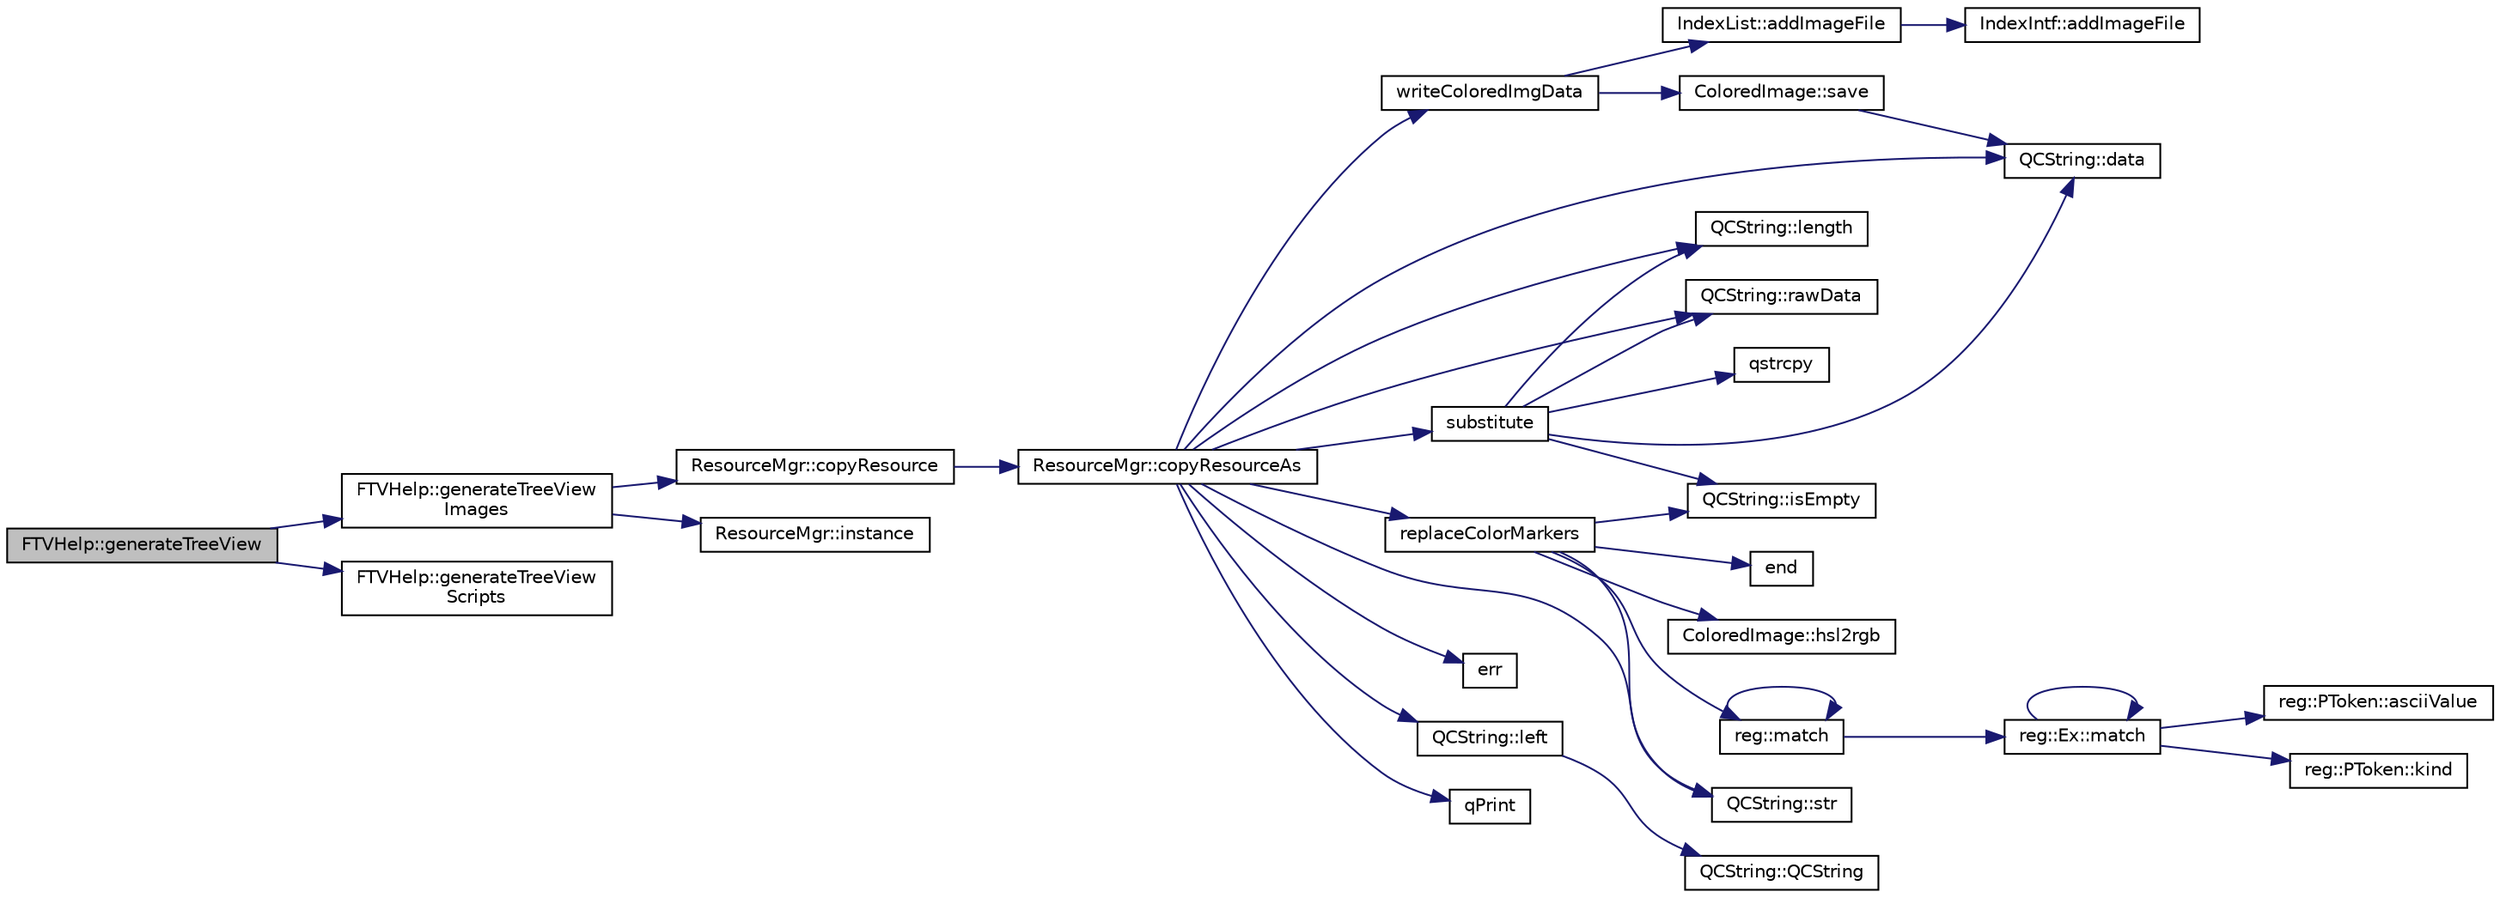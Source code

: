 digraph "FTVHelp::generateTreeView"
{
 // LATEX_PDF_SIZE
  edge [fontname="Helvetica",fontsize="10",labelfontname="Helvetica",labelfontsize="10"];
  node [fontname="Helvetica",fontsize="10",shape=record];
  rankdir="LR";
  Node1 [label="FTVHelp::generateTreeView",height=0.2,width=0.4,color="black", fillcolor="grey75", style="filled", fontcolor="black",tooltip=" "];
  Node1 -> Node2 [color="midnightblue",fontsize="10",style="solid",fontname="Helvetica"];
  Node2 [label="FTVHelp::generateTreeView\lImages",height=0.2,width=0.4,color="black", fillcolor="white", style="filled",URL="$classFTVHelp.html#a9e858dee960cc0e73c2d269171dd17a7",tooltip=" "];
  Node2 -> Node3 [color="midnightblue",fontsize="10",style="solid",fontname="Helvetica"];
  Node3 [label="ResourceMgr::copyResource",height=0.2,width=0.4,color="black", fillcolor="white", style="filled",URL="$classResourceMgr.html#a32b8297da656a43a255a3a1b27c210b9",tooltip=" "];
  Node3 -> Node4 [color="midnightblue",fontsize="10",style="solid",fontname="Helvetica"];
  Node4 [label="ResourceMgr::copyResourceAs",height=0.2,width=0.4,color="black", fillcolor="white", style="filled",URL="$classResourceMgr.html#ad396917a059d354b1ff240b9af3a006c",tooltip=" "];
  Node4 -> Node5 [color="midnightblue",fontsize="10",style="solid",fontname="Helvetica"];
  Node5 [label="QCString::data",height=0.2,width=0.4,color="black", fillcolor="white", style="filled",URL="$classQCString.html#ac3aa3ac1a1c36d3305eba22a2eb0d098",tooltip=" "];
  Node4 -> Node6 [color="midnightblue",fontsize="10",style="solid",fontname="Helvetica"];
  Node6 [label="err",height=0.2,width=0.4,color="black", fillcolor="white", style="filled",URL="$message_8cpp.html#aede5746344fdce99647541101eaa7f06",tooltip=" "];
  Node4 -> Node7 [color="midnightblue",fontsize="10",style="solid",fontname="Helvetica"];
  Node7 [label="QCString::left",height=0.2,width=0.4,color="black", fillcolor="white", style="filled",URL="$classQCString.html#aecf8b66312c4e97333219cc344c11a4f",tooltip=" "];
  Node7 -> Node8 [color="midnightblue",fontsize="10",style="solid",fontname="Helvetica"];
  Node8 [label="QCString::QCString",height=0.2,width=0.4,color="black", fillcolor="white", style="filled",URL="$classQCString.html#ad691e1087cc03e14e00d1147ae0ecab7",tooltip=" "];
  Node4 -> Node9 [color="midnightblue",fontsize="10",style="solid",fontname="Helvetica"];
  Node9 [label="QCString::length",height=0.2,width=0.4,color="black", fillcolor="white", style="filled",URL="$classQCString.html#ac52596733e9110b778019946d73fb268",tooltip=" "];
  Node4 -> Node10 [color="midnightblue",fontsize="10",style="solid",fontname="Helvetica"];
  Node10 [label="qPrint",height=0.2,width=0.4,color="black", fillcolor="white", style="filled",URL="$qcstring_8h.html#a9851ebb5ae2f65b4d2b1d08421edbfd2",tooltip=" "];
  Node4 -> Node11 [color="midnightblue",fontsize="10",style="solid",fontname="Helvetica"];
  Node11 [label="QCString::rawData",height=0.2,width=0.4,color="black", fillcolor="white", style="filled",URL="$classQCString.html#a5f5c9dc172d638c8d7b07010d100117a",tooltip=" "];
  Node4 -> Node12 [color="midnightblue",fontsize="10",style="solid",fontname="Helvetica"];
  Node12 [label="replaceColorMarkers",height=0.2,width=0.4,color="black", fillcolor="white", style="filled",URL="$util_8cpp.html#af10f5e35396e550af824e3029bab8dd4",tooltip=" "];
  Node12 -> Node13 [color="midnightblue",fontsize="10",style="solid",fontname="Helvetica"];
  Node13 [label="end",height=0.2,width=0.4,color="black", fillcolor="white", style="filled",URL="$dir_8cpp.html#abb4720f72b574f81dc4f7aea0e653a64",tooltip=" "];
  Node12 -> Node14 [color="midnightblue",fontsize="10",style="solid",fontname="Helvetica"];
  Node14 [label="ColoredImage::hsl2rgb",height=0.2,width=0.4,color="black", fillcolor="white", style="filled",URL="$classColoredImage.html#aa28cffecb75cf52b6b457178851704c5",tooltip=" "];
  Node12 -> Node15 [color="midnightblue",fontsize="10",style="solid",fontname="Helvetica"];
  Node15 [label="QCString::isEmpty",height=0.2,width=0.4,color="black", fillcolor="white", style="filled",URL="$classQCString.html#a621c4090d69ad7d05ef8e5234376c3d8",tooltip=" "];
  Node12 -> Node16 [color="midnightblue",fontsize="10",style="solid",fontname="Helvetica"];
  Node16 [label="reg::match",height=0.2,width=0.4,color="black", fillcolor="white", style="filled",URL="$namespacereg.html#a1a29dcc7e2ccf462503adc5d496881ae",tooltip=" "];
  Node16 -> Node16 [color="midnightblue",fontsize="10",style="solid",fontname="Helvetica"];
  Node16 -> Node17 [color="midnightblue",fontsize="10",style="solid",fontname="Helvetica"];
  Node17 [label="reg::Ex::match",height=0.2,width=0.4,color="black", fillcolor="white", style="filled",URL="$classreg_1_1Ex.html#a9fc6293038a87e8995a13c0fdfd11499",tooltip=" "];
  Node17 -> Node18 [color="midnightblue",fontsize="10",style="solid",fontname="Helvetica"];
  Node18 [label="reg::PToken::asciiValue",height=0.2,width=0.4,color="black", fillcolor="white", style="filled",URL="$classreg_1_1PToken.html#a34589c92a4e8ff59eb14c5536e760929",tooltip=" "];
  Node17 -> Node19 [color="midnightblue",fontsize="10",style="solid",fontname="Helvetica"];
  Node19 [label="reg::PToken::kind",height=0.2,width=0.4,color="black", fillcolor="white", style="filled",URL="$classreg_1_1PToken.html#a5b947291aff91a346d6526074989a9fa",tooltip=" "];
  Node17 -> Node17 [color="midnightblue",fontsize="10",style="solid",fontname="Helvetica"];
  Node12 -> Node20 [color="midnightblue",fontsize="10",style="solid",fontname="Helvetica"];
  Node20 [label="QCString::str",height=0.2,width=0.4,color="black", fillcolor="white", style="filled",URL="$classQCString.html#a9824b07232eea418ab3b3e7dc3178eec",tooltip=" "];
  Node4 -> Node20 [color="midnightblue",fontsize="10",style="solid",fontname="Helvetica"];
  Node4 -> Node21 [color="midnightblue",fontsize="10",style="solid",fontname="Helvetica"];
  Node21 [label="substitute",height=0.2,width=0.4,color="black", fillcolor="white", style="filled",URL="$qcstring_8cpp.html#a99187f0723aa35b7f06be3a5506b1285",tooltip="substitute all occurrences of src in s by dst"];
  Node21 -> Node5 [color="midnightblue",fontsize="10",style="solid",fontname="Helvetica"];
  Node21 -> Node15 [color="midnightblue",fontsize="10",style="solid",fontname="Helvetica"];
  Node21 -> Node9 [color="midnightblue",fontsize="10",style="solid",fontname="Helvetica"];
  Node21 -> Node22 [color="midnightblue",fontsize="10",style="solid",fontname="Helvetica"];
  Node22 [label="qstrcpy",height=0.2,width=0.4,color="black", fillcolor="white", style="filled",URL="$qcstring_8h.html#ac32a77e081e980d3a32c45578b7be389",tooltip=" "];
  Node21 -> Node11 [color="midnightblue",fontsize="10",style="solid",fontname="Helvetica"];
  Node4 -> Node23 [color="midnightblue",fontsize="10",style="solid",fontname="Helvetica"];
  Node23 [label="writeColoredImgData",height=0.2,width=0.4,color="black", fillcolor="white", style="filled",URL="$util_8cpp.html#af543a98b46249a2b115f47f0166e9a81",tooltip=" "];
  Node23 -> Node24 [color="midnightblue",fontsize="10",style="solid",fontname="Helvetica"];
  Node24 [label="IndexList::addImageFile",height=0.2,width=0.4,color="black", fillcolor="white", style="filled",URL="$classIndexList.html#aac3c1b70be363f488269cd9054cc7621",tooltip=" "];
  Node24 -> Node25 [color="midnightblue",fontsize="10",style="solid",fontname="Helvetica"];
  Node25 [label="IndexIntf::addImageFile",height=0.2,width=0.4,color="black", fillcolor="white", style="filled",URL="$classIndexIntf.html#a6707d3e6f353a77c087d13a6d707dc43",tooltip=" "];
  Node23 -> Node26 [color="midnightblue",fontsize="10",style="solid",fontname="Helvetica"];
  Node26 [label="ColoredImage::save",height=0.2,width=0.4,color="black", fillcolor="white", style="filled",URL="$classColoredImage.html#ae4a3366368b665b83c8b821fd9bdeae7",tooltip=" "];
  Node26 -> Node5 [color="midnightblue",fontsize="10",style="solid",fontname="Helvetica"];
  Node2 -> Node27 [color="midnightblue",fontsize="10",style="solid",fontname="Helvetica"];
  Node27 [label="ResourceMgr::instance",height=0.2,width=0.4,color="black", fillcolor="white", style="filled",URL="$classResourceMgr.html#a02fb3176893696eaf659d680c8b08064",tooltip=" "];
  Node1 -> Node28 [color="midnightblue",fontsize="10",style="solid",fontname="Helvetica"];
  Node28 [label="FTVHelp::generateTreeView\lScripts",height=0.2,width=0.4,color="black", fillcolor="white", style="filled",URL="$classFTVHelp.html#aad2b0bf5b5d217f8e0b77b486fed3527",tooltip=" "];
}
